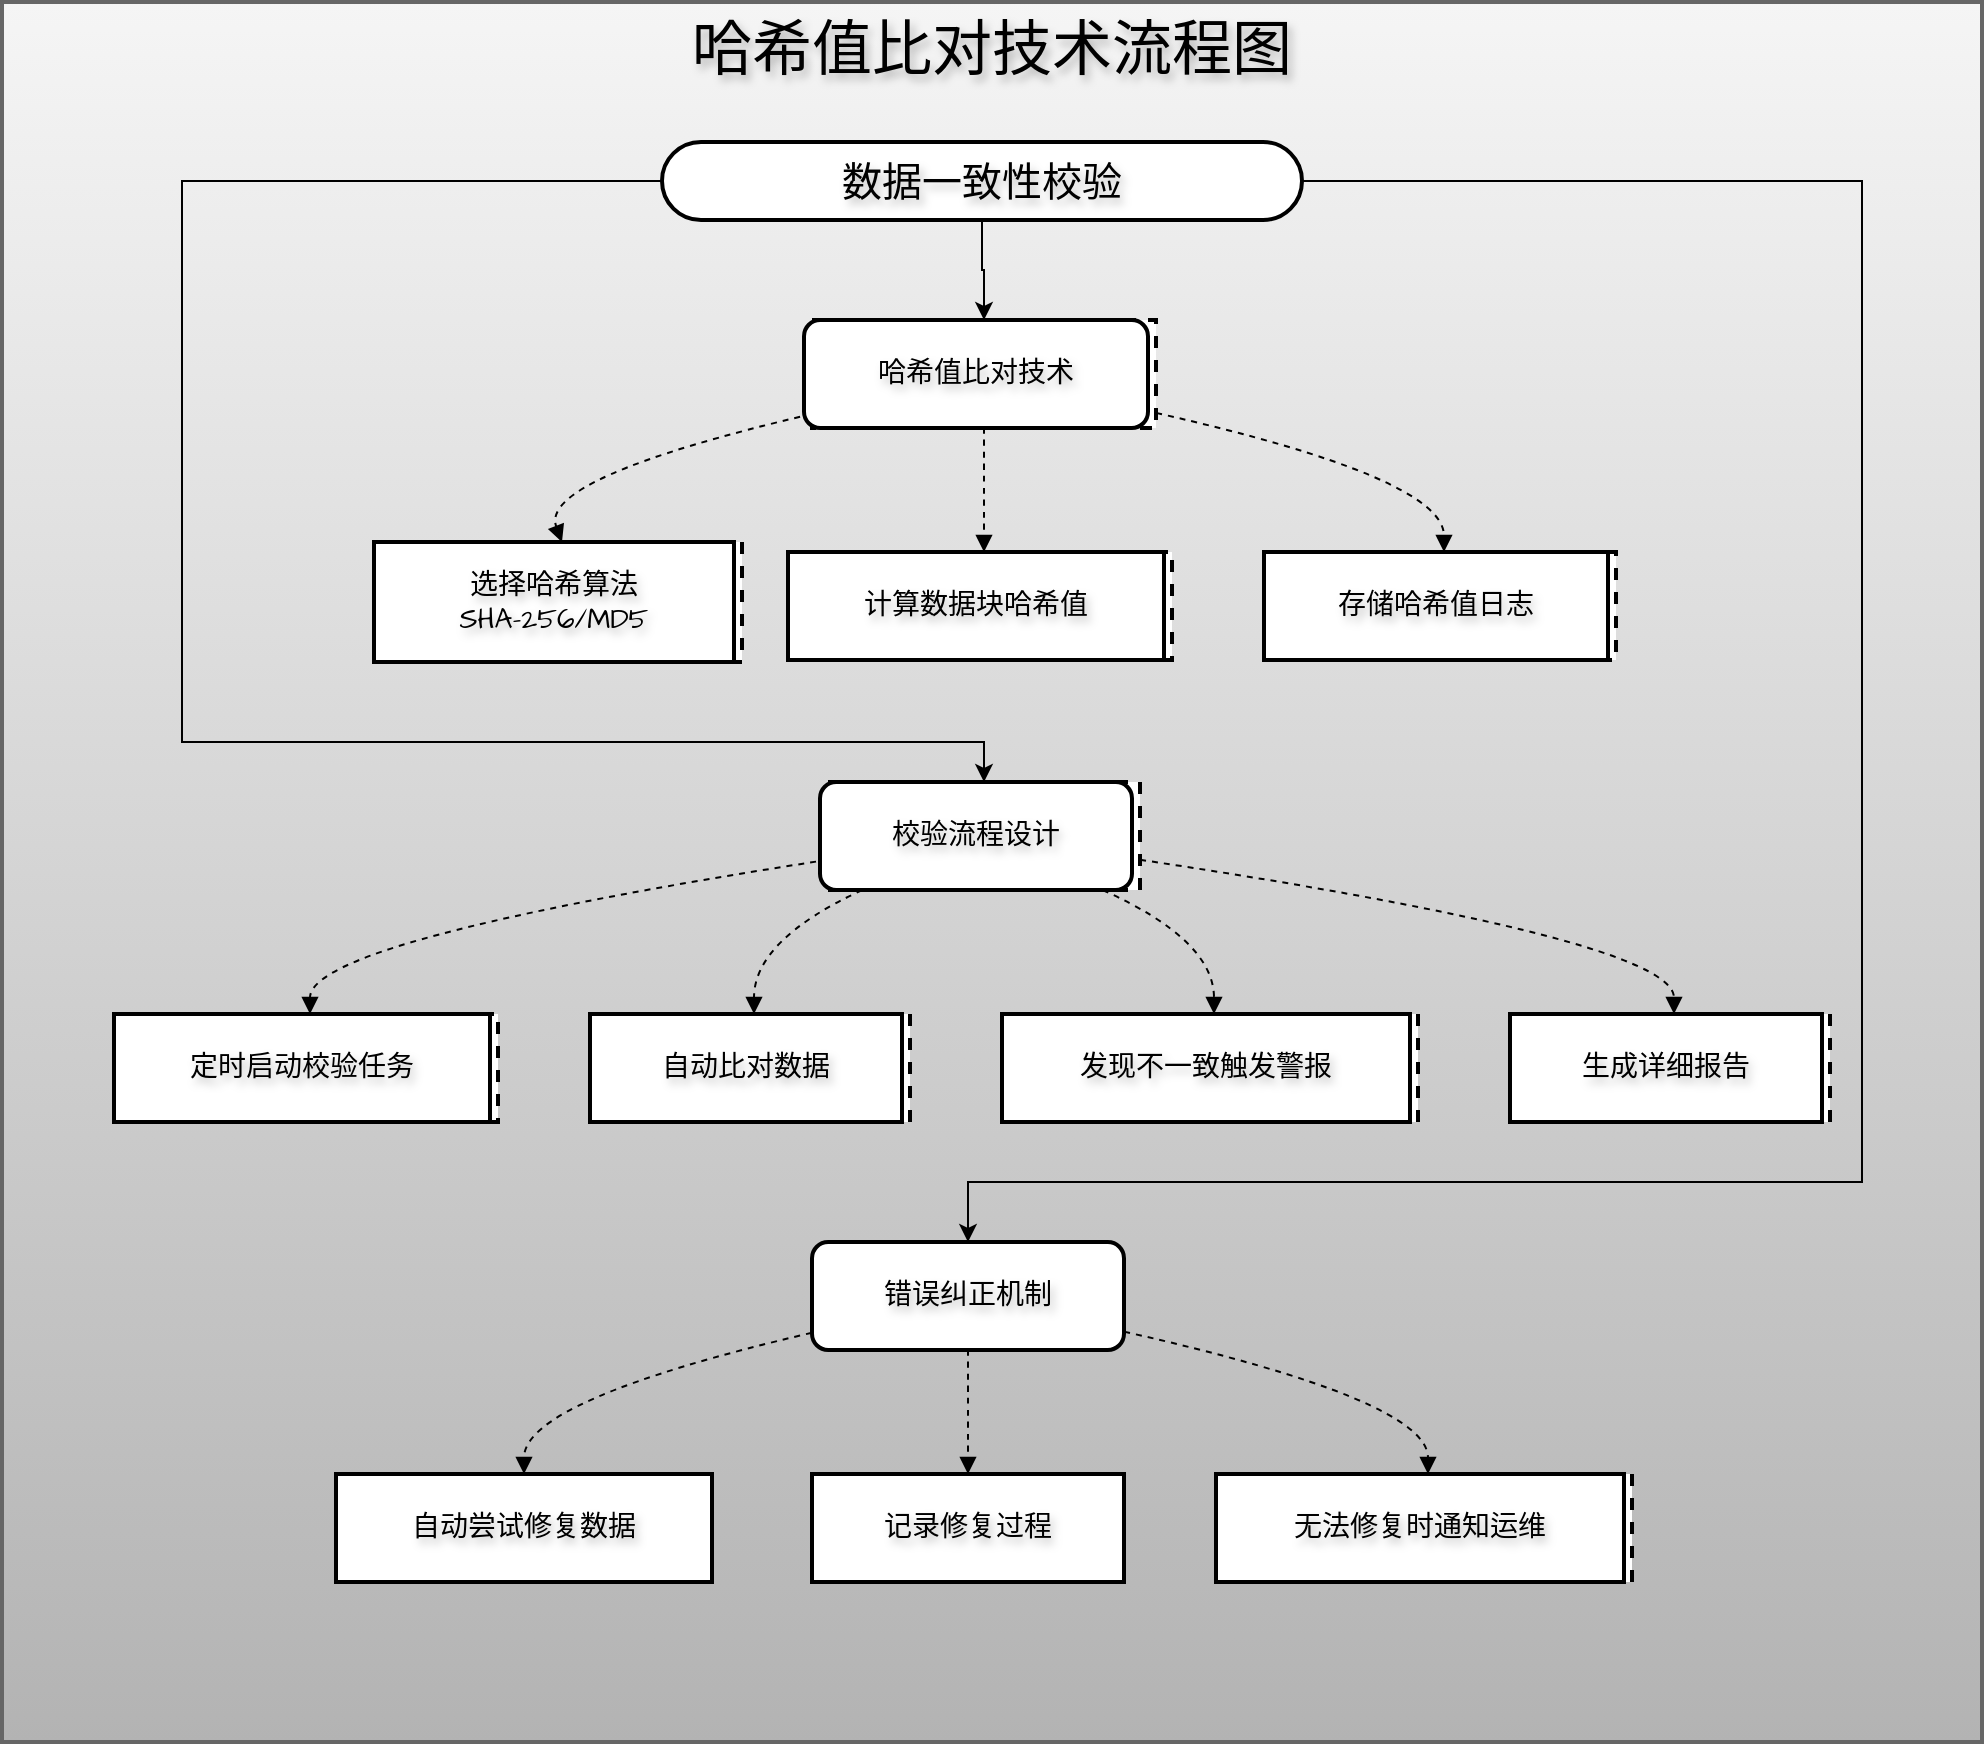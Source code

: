 <mxfile version="26.2.12">
  <diagram id="C5RBs43oDa-KdzZeNtuy" name="Page-1">
    <mxGraphModel dx="2318" dy="2069" grid="1" gridSize="10" guides="1" tooltips="1" connect="1" arrows="1" fold="1" page="1" pageScale="1" pageWidth="827" pageHeight="1169" math="0" shadow="0">
      <root>
        <mxCell id="WIyWlLk6GJQsqaUBKTNV-0" />
        <mxCell id="WIyWlLk6GJQsqaUBKTNV-1" parent="WIyWlLk6GJQsqaUBKTNV-0" />
        <mxCell id="42EEFeFm0QrcEyeCjbr3-137" value="哈希值比对技术流程图" style="whiteSpace=wrap;strokeWidth=2;hachureGap=4;fontFamily=Architects Daughter;fontSource=https%3A%2F%2Ffonts.googleapis.com%2Fcss%3Ffamily%3DArchitects%2BDaughter;verticalAlign=top;fontSize=30;fillColor=#f5f5f5;gradientColor=#b3b3b3;strokeColor=#666666;labelBorderColor=none;textShadow=1;" vertex="1" parent="WIyWlLk6GJQsqaUBKTNV-1">
          <mxGeometry x="-20" y="-50" width="990" height="870" as="geometry" />
        </mxCell>
        <mxCell id="42EEFeFm0QrcEyeCjbr3-134" style="edgeStyle=orthogonalEdgeStyle;rounded=0;hachureGap=4;orthogonalLoop=1;jettySize=auto;html=1;exitX=0.5;exitY=1;exitDx=0;exitDy=0;entryX=0.5;entryY=0;entryDx=0;entryDy=0;fontFamily=Architects Daughter;fontSource=https%3A%2F%2Ffonts.googleapis.com%2Fcss%3Ffamily%3DArchitects%2BDaughter;fontSize=14;labelBorderColor=none;textShadow=1;" edge="1" parent="WIyWlLk6GJQsqaUBKTNV-1" source="42EEFeFm0QrcEyeCjbr3-107" target="42EEFeFm0QrcEyeCjbr3-108">
          <mxGeometry relative="1" as="geometry" />
        </mxCell>
        <mxCell id="42EEFeFm0QrcEyeCjbr3-135" style="edgeStyle=orthogonalEdgeStyle;rounded=0;hachureGap=4;orthogonalLoop=1;jettySize=auto;html=1;entryX=0.5;entryY=0;entryDx=0;entryDy=0;fontFamily=Architects Daughter;fontSource=https%3A%2F%2Ffonts.googleapis.com%2Fcss%3Ffamily%3DArchitects%2BDaughter;fontSize=14;labelBorderColor=none;textShadow=1;" edge="1" parent="WIyWlLk6GJQsqaUBKTNV-1" source="42EEFeFm0QrcEyeCjbr3-107" target="42EEFeFm0QrcEyeCjbr3-109">
          <mxGeometry relative="1" as="geometry">
            <Array as="points">
              <mxPoint x="70" y="39" />
              <mxPoint x="70" y="320" />
              <mxPoint x="471" y="320" />
            </Array>
          </mxGeometry>
        </mxCell>
        <mxCell id="42EEFeFm0QrcEyeCjbr3-136" style="edgeStyle=orthogonalEdgeStyle;rounded=0;hachureGap=4;orthogonalLoop=1;jettySize=auto;html=1;entryX=0.5;entryY=0;entryDx=0;entryDy=0;fontFamily=Architects Daughter;fontSource=https%3A%2F%2Ffonts.googleapis.com%2Fcss%3Ffamily%3DArchitects%2BDaughter;fontSize=14;labelBorderColor=none;textShadow=1;" edge="1" parent="WIyWlLk6GJQsqaUBKTNV-1" source="42EEFeFm0QrcEyeCjbr3-107" target="42EEFeFm0QrcEyeCjbr3-110">
          <mxGeometry relative="1" as="geometry">
            <Array as="points">
              <mxPoint x="910" y="40" />
              <mxPoint x="910" y="540" />
              <mxPoint x="463" y="540" />
            </Array>
          </mxGeometry>
        </mxCell>
        <mxCell id="42EEFeFm0QrcEyeCjbr3-107" value="数据一致性校验" style="rounded=1;whiteSpace=wrap;arcSize=50;strokeWidth=2;hachureGap=4;fontFamily=Architects Daughter;fontSource=https%3A%2F%2Ffonts.googleapis.com%2Fcss%3Ffamily%3DArchitects%2BDaughter;fontSize=20;labelBorderColor=none;textShadow=1;" vertex="1" parent="WIyWlLk6GJQsqaUBKTNV-1">
          <mxGeometry x="310" y="20" width="320" height="39" as="geometry" />
        </mxCell>
        <mxCell id="42EEFeFm0QrcEyeCjbr3-108" value="哈希值比对技术" style="whiteSpace=wrap;strokeWidth=2;hachureGap=4;fontFamily=Architects Daughter;fontSource=https%3A%2F%2Ffonts.googleapis.com%2Fcss%3Ffamily%3DArchitects%2BDaughter;fontSize=14;labelBorderColor=none;textShadow=1;dashed=1;" vertex="1" parent="WIyWlLk6GJQsqaUBKTNV-1">
          <mxGeometry x="385" y="109" width="172" height="54" as="geometry" />
        </mxCell>
        <mxCell id="42EEFeFm0QrcEyeCjbr3-109" value="校验流程设计" style="whiteSpace=wrap;strokeWidth=2;hachureGap=4;fontFamily=Architects Daughter;fontSource=https%3A%2F%2Ffonts.googleapis.com%2Fcss%3Ffamily%3DArchitects%2BDaughter;fontSize=14;labelBorderColor=none;textShadow=1;dashed=1;" vertex="1" parent="WIyWlLk6GJQsqaUBKTNV-1">
          <mxGeometry x="393" y="340" width="156" height="54" as="geometry" />
        </mxCell>
        <mxCell id="42EEFeFm0QrcEyeCjbr3-110" value="错误纠正机制" style="whiteSpace=wrap;strokeWidth=2;hachureGap=4;fontFamily=Architects Daughter;fontSource=https%3A%2F%2Ffonts.googleapis.com%2Fcss%3Ffamily%3DArchitects%2BDaughter;fontSize=14;labelBorderColor=none;textShadow=1;rounded=1;" vertex="1" parent="WIyWlLk6GJQsqaUBKTNV-1">
          <mxGeometry x="385" y="570" width="156" height="54" as="geometry" />
        </mxCell>
        <mxCell id="42EEFeFm0QrcEyeCjbr3-111" value="选择哈希算法&#xa;SHA-256/MD5" style="whiteSpace=wrap;strokeWidth=2;hachureGap=4;fontFamily=Architects Daughter;fontSource=https%3A%2F%2Ffonts.googleapis.com%2Fcss%3Ffamily%3DArchitects%2BDaughter;fontSize=14;labelBorderColor=none;textShadow=1;dashed=1;" vertex="1" parent="WIyWlLk6GJQsqaUBKTNV-1">
          <mxGeometry x="170" y="220" width="180" height="60" as="geometry" />
        </mxCell>
        <mxCell id="42EEFeFm0QrcEyeCjbr3-112" value="计算数据块哈希值" style="whiteSpace=wrap;strokeWidth=2;hachureGap=4;fontFamily=Architects Daughter;fontSource=https%3A%2F%2Ffonts.googleapis.com%2Fcss%3Ffamily%3DArchitects%2BDaughter;fontSize=14;labelBorderColor=none;textShadow=1;dashed=1;" vertex="1" parent="WIyWlLk6GJQsqaUBKTNV-1">
          <mxGeometry x="377" y="225" width="188" height="54" as="geometry" />
        </mxCell>
        <mxCell id="42EEFeFm0QrcEyeCjbr3-113" value="存储哈希值日志" style="whiteSpace=wrap;strokeWidth=2;hachureGap=4;fontFamily=Architects Daughter;fontSource=https%3A%2F%2Ffonts.googleapis.com%2Fcss%3Ffamily%3DArchitects%2BDaughter;fontSize=14;labelBorderColor=none;textShadow=1;dashed=1;" vertex="1" parent="WIyWlLk6GJQsqaUBKTNV-1">
          <mxGeometry x="615" y="225" width="172" height="54" as="geometry" />
        </mxCell>
        <mxCell id="42EEFeFm0QrcEyeCjbr3-114" value="定时启动校验任务" style="whiteSpace=wrap;strokeWidth=2;hachureGap=4;fontFamily=Architects Daughter;fontSource=https%3A%2F%2Ffonts.googleapis.com%2Fcss%3Ffamily%3DArchitects%2BDaughter;fontSize=14;labelBorderColor=none;textShadow=1;dashed=1;" vertex="1" parent="WIyWlLk6GJQsqaUBKTNV-1">
          <mxGeometry x="40" y="456" width="188" height="54" as="geometry" />
        </mxCell>
        <mxCell id="42EEFeFm0QrcEyeCjbr3-115" value="自动比对数据" style="whiteSpace=wrap;strokeWidth=2;hachureGap=4;fontFamily=Architects Daughter;fontSource=https%3A%2F%2Ffonts.googleapis.com%2Fcss%3Ffamily%3DArchitects%2BDaughter;fontSize=14;labelBorderColor=none;textShadow=1;dashed=1;" vertex="1" parent="WIyWlLk6GJQsqaUBKTNV-1">
          <mxGeometry x="278" y="456" width="156" height="54" as="geometry" />
        </mxCell>
        <mxCell id="42EEFeFm0QrcEyeCjbr3-116" value="发现不一致触发警报" style="whiteSpace=wrap;strokeWidth=2;hachureGap=4;fontFamily=Architects Daughter;fontSource=https%3A%2F%2Ffonts.googleapis.com%2Fcss%3Ffamily%3DArchitects%2BDaughter;fontSize=14;labelBorderColor=none;textShadow=1;dashed=1;" vertex="1" parent="WIyWlLk6GJQsqaUBKTNV-1">
          <mxGeometry x="484" y="456" width="204" height="54" as="geometry" />
        </mxCell>
        <mxCell id="42EEFeFm0QrcEyeCjbr3-117" value="生成详细报告" style="whiteSpace=wrap;strokeWidth=2;hachureGap=4;fontFamily=Architects Daughter;fontSource=https%3A%2F%2Ffonts.googleapis.com%2Fcss%3Ffamily%3DArchitects%2BDaughter;fontSize=14;labelBorderColor=none;textShadow=1;dashed=1;" vertex="1" parent="WIyWlLk6GJQsqaUBKTNV-1">
          <mxGeometry x="738" y="456" width="156" height="54" as="geometry" />
        </mxCell>
        <mxCell id="42EEFeFm0QrcEyeCjbr3-118" value="自动尝试修复数据" style="whiteSpace=wrap;strokeWidth=2;hachureGap=4;fontFamily=Architects Daughter;fontSource=https%3A%2F%2Ffonts.googleapis.com%2Fcss%3Ffamily%3DArchitects%2BDaughter;fontSize=14;labelBorderColor=none;textShadow=1;" vertex="1" parent="WIyWlLk6GJQsqaUBKTNV-1">
          <mxGeometry x="147" y="686" width="188" height="54" as="geometry" />
        </mxCell>
        <mxCell id="42EEFeFm0QrcEyeCjbr3-119" value="记录修复过程" style="whiteSpace=wrap;strokeWidth=2;hachureGap=4;fontFamily=Architects Daughter;fontSource=https%3A%2F%2Ffonts.googleapis.com%2Fcss%3Ffamily%3DArchitects%2BDaughter;fontSize=14;labelBorderColor=none;textShadow=1;" vertex="1" parent="WIyWlLk6GJQsqaUBKTNV-1">
          <mxGeometry x="385" y="686" width="156" height="54" as="geometry" />
        </mxCell>
        <mxCell id="42EEFeFm0QrcEyeCjbr3-120" value="无法修复时通知运维" style="whiteSpace=wrap;strokeWidth=2;hachureGap=4;fontFamily=Architects Daughter;fontSource=https%3A%2F%2Ffonts.googleapis.com%2Fcss%3Ffamily%3DArchitects%2BDaughter;fontSize=14;labelBorderColor=none;textShadow=1;dashed=1;" vertex="1" parent="WIyWlLk6GJQsqaUBKTNV-1">
          <mxGeometry x="591" y="686" width="204" height="54" as="geometry" />
        </mxCell>
        <mxCell id="42EEFeFm0QrcEyeCjbr3-124" value="" style="curved=1;startArrow=none;endArrow=block;exitX=0;exitY=0.87;entryX=0.5;entryY=0;rounded=0;hachureGap=4;fontFamily=Architects Daughter;fontSource=https%3A%2F%2Ffonts.googleapis.com%2Fcss%3Ffamily%3DArchitects%2BDaughter;fontSize=14;labelBorderColor=none;textShadow=1;dashed=1;" edge="1" parent="WIyWlLk6GJQsqaUBKTNV-1" source="42EEFeFm0QrcEyeCjbr3-108" target="42EEFeFm0QrcEyeCjbr3-111">
          <mxGeometry relative="1" as="geometry">
            <Array as="points">
              <mxPoint x="248" y="188" />
            </Array>
          </mxGeometry>
        </mxCell>
        <mxCell id="42EEFeFm0QrcEyeCjbr3-125" value="" style="curved=1;startArrow=none;endArrow=block;exitX=0.5;exitY=1;entryX=0.5;entryY=0;rounded=0;hachureGap=4;fontFamily=Architects Daughter;fontSource=https%3A%2F%2Ffonts.googleapis.com%2Fcss%3Ffamily%3DArchitects%2BDaughter;fontSize=14;labelBorderColor=none;textShadow=1;dashed=1;" edge="1" parent="WIyWlLk6GJQsqaUBKTNV-1" source="42EEFeFm0QrcEyeCjbr3-108" target="42EEFeFm0QrcEyeCjbr3-112">
          <mxGeometry relative="1" as="geometry">
            <Array as="points" />
          </mxGeometry>
        </mxCell>
        <mxCell id="42EEFeFm0QrcEyeCjbr3-126" value="" style="curved=1;startArrow=none;endArrow=block;exitX=1;exitY=0.86;entryX=0.5;entryY=0;rounded=0;hachureGap=4;fontFamily=Architects Daughter;fontSource=https%3A%2F%2Ffonts.googleapis.com%2Fcss%3Ffamily%3DArchitects%2BDaughter;fontSize=14;labelBorderColor=none;textShadow=1;dashed=1;" edge="1" parent="WIyWlLk6GJQsqaUBKTNV-1" source="42EEFeFm0QrcEyeCjbr3-108" target="42EEFeFm0QrcEyeCjbr3-113">
          <mxGeometry relative="1" as="geometry">
            <Array as="points">
              <mxPoint x="701" y="188" />
            </Array>
          </mxGeometry>
        </mxCell>
        <mxCell id="42EEFeFm0QrcEyeCjbr3-127" value="" style="curved=1;startArrow=none;endArrow=block;exitX=0;exitY=0.72;entryX=0.5;entryY=0;rounded=0;hachureGap=4;fontFamily=Architects Daughter;fontSource=https%3A%2F%2Ffonts.googleapis.com%2Fcss%3Ffamily%3DArchitects%2BDaughter;fontSize=14;labelBorderColor=none;textShadow=1;dashed=1;" edge="1" parent="WIyWlLk6GJQsqaUBKTNV-1" source="42EEFeFm0QrcEyeCjbr3-109" target="42EEFeFm0QrcEyeCjbr3-114">
          <mxGeometry relative="1" as="geometry">
            <Array as="points">
              <mxPoint x="134" y="419" />
            </Array>
          </mxGeometry>
        </mxCell>
        <mxCell id="42EEFeFm0QrcEyeCjbr3-128" value="" style="curved=1;startArrow=none;endArrow=block;exitX=0.11;exitY=1;entryX=0.5;entryY=0;rounded=0;hachureGap=4;fontFamily=Architects Daughter;fontSource=https%3A%2F%2Ffonts.googleapis.com%2Fcss%3Ffamily%3DArchitects%2BDaughter;fontSize=14;labelBorderColor=none;textShadow=1;dashed=1;" edge="1" parent="WIyWlLk6GJQsqaUBKTNV-1" source="42EEFeFm0QrcEyeCjbr3-109" target="42EEFeFm0QrcEyeCjbr3-115">
          <mxGeometry relative="1" as="geometry">
            <Array as="points">
              <mxPoint x="356" y="419" />
            </Array>
          </mxGeometry>
        </mxCell>
        <mxCell id="42EEFeFm0QrcEyeCjbr3-129" value="" style="curved=1;startArrow=none;endArrow=block;exitX=0.88;exitY=1;entryX=0.5;entryY=0;rounded=0;hachureGap=4;fontFamily=Architects Daughter;fontSource=https%3A%2F%2Ffonts.googleapis.com%2Fcss%3Ffamily%3DArchitects%2BDaughter;fontSize=14;labelBorderColor=none;textShadow=1;dashed=1;" edge="1" parent="WIyWlLk6GJQsqaUBKTNV-1" source="42EEFeFm0QrcEyeCjbr3-109" target="42EEFeFm0QrcEyeCjbr3-116">
          <mxGeometry relative="1" as="geometry">
            <Array as="points">
              <mxPoint x="586" y="419" />
            </Array>
          </mxGeometry>
        </mxCell>
        <mxCell id="42EEFeFm0QrcEyeCjbr3-130" value="" style="curved=1;startArrow=none;endArrow=block;exitX=1;exitY=0.72;entryX=0.5;entryY=0;rounded=0;hachureGap=4;fontFamily=Architects Daughter;fontSource=https%3A%2F%2Ffonts.googleapis.com%2Fcss%3Ffamily%3DArchitects%2BDaughter;fontSize=14;labelBorderColor=none;textShadow=1;dashed=1;" edge="1" parent="WIyWlLk6GJQsqaUBKTNV-1" source="42EEFeFm0QrcEyeCjbr3-109" target="42EEFeFm0QrcEyeCjbr3-117">
          <mxGeometry relative="1" as="geometry">
            <Array as="points">
              <mxPoint x="816" y="419" />
            </Array>
          </mxGeometry>
        </mxCell>
        <mxCell id="42EEFeFm0QrcEyeCjbr3-131" value="" style="curved=1;startArrow=none;endArrow=block;exitX=0;exitY=0.84;entryX=0.5;entryY=0;rounded=0;hachureGap=4;fontFamily=Architects Daughter;fontSource=https%3A%2F%2Ffonts.googleapis.com%2Fcss%3Ffamily%3DArchitects%2BDaughter;fontSize=14;labelBorderColor=none;textShadow=1;dashed=1;" edge="1" parent="WIyWlLk6GJQsqaUBKTNV-1" source="42EEFeFm0QrcEyeCjbr3-110" target="42EEFeFm0QrcEyeCjbr3-118">
          <mxGeometry relative="1" as="geometry">
            <Array as="points">
              <mxPoint x="241" y="649" />
            </Array>
          </mxGeometry>
        </mxCell>
        <mxCell id="42EEFeFm0QrcEyeCjbr3-132" value="" style="curved=1;startArrow=none;endArrow=block;exitX=0.5;exitY=1;entryX=0.5;entryY=0;rounded=0;hachureGap=4;fontFamily=Architects Daughter;fontSource=https%3A%2F%2Ffonts.googleapis.com%2Fcss%3Ffamily%3DArchitects%2BDaughter;fontSize=14;labelBorderColor=none;textShadow=1;dashed=1;" edge="1" parent="WIyWlLk6GJQsqaUBKTNV-1" source="42EEFeFm0QrcEyeCjbr3-110" target="42EEFeFm0QrcEyeCjbr3-119">
          <mxGeometry relative="1" as="geometry">
            <Array as="points" />
          </mxGeometry>
        </mxCell>
        <mxCell id="42EEFeFm0QrcEyeCjbr3-133" value="" style="curved=1;startArrow=none;endArrow=block;exitX=1;exitY=0.83;entryX=0.5;entryY=0;rounded=0;hachureGap=4;fontFamily=Architects Daughter;fontSource=https%3A%2F%2Ffonts.googleapis.com%2Fcss%3Ffamily%3DArchitects%2BDaughter;fontSize=14;labelBorderColor=none;textShadow=1;dashed=1;" edge="1" parent="WIyWlLk6GJQsqaUBKTNV-1" source="42EEFeFm0QrcEyeCjbr3-110" target="42EEFeFm0QrcEyeCjbr3-120">
          <mxGeometry relative="1" as="geometry">
            <Array as="points">
              <mxPoint x="693" y="649" />
            </Array>
          </mxGeometry>
        </mxCell>
        <mxCell id="42EEFeFm0QrcEyeCjbr3-138" value="哈希值比对技术" style="whiteSpace=wrap;strokeWidth=2;hachureGap=4;fontFamily=Architects Daughter;fontSource=https%3A%2F%2Ffonts.googleapis.com%2Fcss%3Ffamily%3DArchitects%2BDaughter;fontSize=14;labelBorderColor=none;textShadow=1;rounded=1;" vertex="1" parent="WIyWlLk6GJQsqaUBKTNV-1">
          <mxGeometry x="381" y="109" width="172" height="54" as="geometry" />
        </mxCell>
        <mxCell id="42EEFeFm0QrcEyeCjbr3-139" value="选择哈希算法&#xa;SHA-256/MD5" style="whiteSpace=wrap;strokeWidth=2;hachureGap=4;fontFamily=Architects Daughter;fontSource=https%3A%2F%2Ffonts.googleapis.com%2Fcss%3Ffamily%3DArchitects%2BDaughter;fontSize=14;labelBorderColor=none;textShadow=1;" vertex="1" parent="WIyWlLk6GJQsqaUBKTNV-1">
          <mxGeometry x="166" y="220" width="180" height="60" as="geometry" />
        </mxCell>
        <mxCell id="42EEFeFm0QrcEyeCjbr3-140" value="计算数据块哈希值" style="whiteSpace=wrap;strokeWidth=2;hachureGap=4;fontFamily=Architects Daughter;fontSource=https%3A%2F%2Ffonts.googleapis.com%2Fcss%3Ffamily%3DArchitects%2BDaughter;fontSize=14;labelBorderColor=none;textShadow=1;" vertex="1" parent="WIyWlLk6GJQsqaUBKTNV-1">
          <mxGeometry x="373" y="225" width="188" height="54" as="geometry" />
        </mxCell>
        <mxCell id="42EEFeFm0QrcEyeCjbr3-141" value="存储哈希值日志" style="whiteSpace=wrap;strokeWidth=2;hachureGap=4;fontFamily=Architects Daughter;fontSource=https%3A%2F%2Ffonts.googleapis.com%2Fcss%3Ffamily%3DArchitects%2BDaughter;fontSize=14;labelBorderColor=none;textShadow=1;" vertex="1" parent="WIyWlLk6GJQsqaUBKTNV-1">
          <mxGeometry x="611" y="225" width="172" height="54" as="geometry" />
        </mxCell>
        <mxCell id="42EEFeFm0QrcEyeCjbr3-142" value="校验流程设计" style="whiteSpace=wrap;strokeWidth=2;hachureGap=4;fontFamily=Architects Daughter;fontSource=https%3A%2F%2Ffonts.googleapis.com%2Fcss%3Ffamily%3DArchitects%2BDaughter;fontSize=14;labelBorderColor=none;textShadow=1;rounded=1;" vertex="1" parent="WIyWlLk6GJQsqaUBKTNV-1">
          <mxGeometry x="389" y="340" width="156" height="54" as="geometry" />
        </mxCell>
        <mxCell id="42EEFeFm0QrcEyeCjbr3-143" value="定时启动校验任务" style="whiteSpace=wrap;strokeWidth=2;hachureGap=4;fontFamily=Architects Daughter;fontSource=https%3A%2F%2Ffonts.googleapis.com%2Fcss%3Ffamily%3DArchitects%2BDaughter;fontSize=14;labelBorderColor=none;textShadow=1;" vertex="1" parent="WIyWlLk6GJQsqaUBKTNV-1">
          <mxGeometry x="36" y="456" width="188" height="54" as="geometry" />
        </mxCell>
        <mxCell id="42EEFeFm0QrcEyeCjbr3-144" value="自动比对数据" style="whiteSpace=wrap;strokeWidth=2;hachureGap=4;fontFamily=Architects Daughter;fontSource=https%3A%2F%2Ffonts.googleapis.com%2Fcss%3Ffamily%3DArchitects%2BDaughter;fontSize=14;labelBorderColor=none;textShadow=1;" vertex="1" parent="WIyWlLk6GJQsqaUBKTNV-1">
          <mxGeometry x="274" y="456" width="156" height="54" as="geometry" />
        </mxCell>
        <mxCell id="42EEFeFm0QrcEyeCjbr3-145" value="发现不一致触发警报" style="whiteSpace=wrap;strokeWidth=2;hachureGap=4;fontFamily=Architects Daughter;fontSource=https%3A%2F%2Ffonts.googleapis.com%2Fcss%3Ffamily%3DArchitects%2BDaughter;fontSize=14;labelBorderColor=none;textShadow=1;" vertex="1" parent="WIyWlLk6GJQsqaUBKTNV-1">
          <mxGeometry x="480" y="456" width="204" height="54" as="geometry" />
        </mxCell>
        <mxCell id="42EEFeFm0QrcEyeCjbr3-146" value="生成详细报告" style="whiteSpace=wrap;strokeWidth=2;hachureGap=4;fontFamily=Architects Daughter;fontSource=https%3A%2F%2Ffonts.googleapis.com%2Fcss%3Ffamily%3DArchitects%2BDaughter;fontSize=14;labelBorderColor=none;textShadow=1;" vertex="1" parent="WIyWlLk6GJQsqaUBKTNV-1">
          <mxGeometry x="734" y="456" width="156" height="54" as="geometry" />
        </mxCell>
        <mxCell id="42EEFeFm0QrcEyeCjbr3-147" value="无法修复时通知运维" style="whiteSpace=wrap;strokeWidth=2;hachureGap=4;fontFamily=Architects Daughter;fontSource=https%3A%2F%2Ffonts.googleapis.com%2Fcss%3Ffamily%3DArchitects%2BDaughter;fontSize=14;labelBorderColor=none;textShadow=1;" vertex="1" parent="WIyWlLk6GJQsqaUBKTNV-1">
          <mxGeometry x="587" y="686" width="204" height="54" as="geometry" />
        </mxCell>
      </root>
    </mxGraphModel>
  </diagram>
</mxfile>
